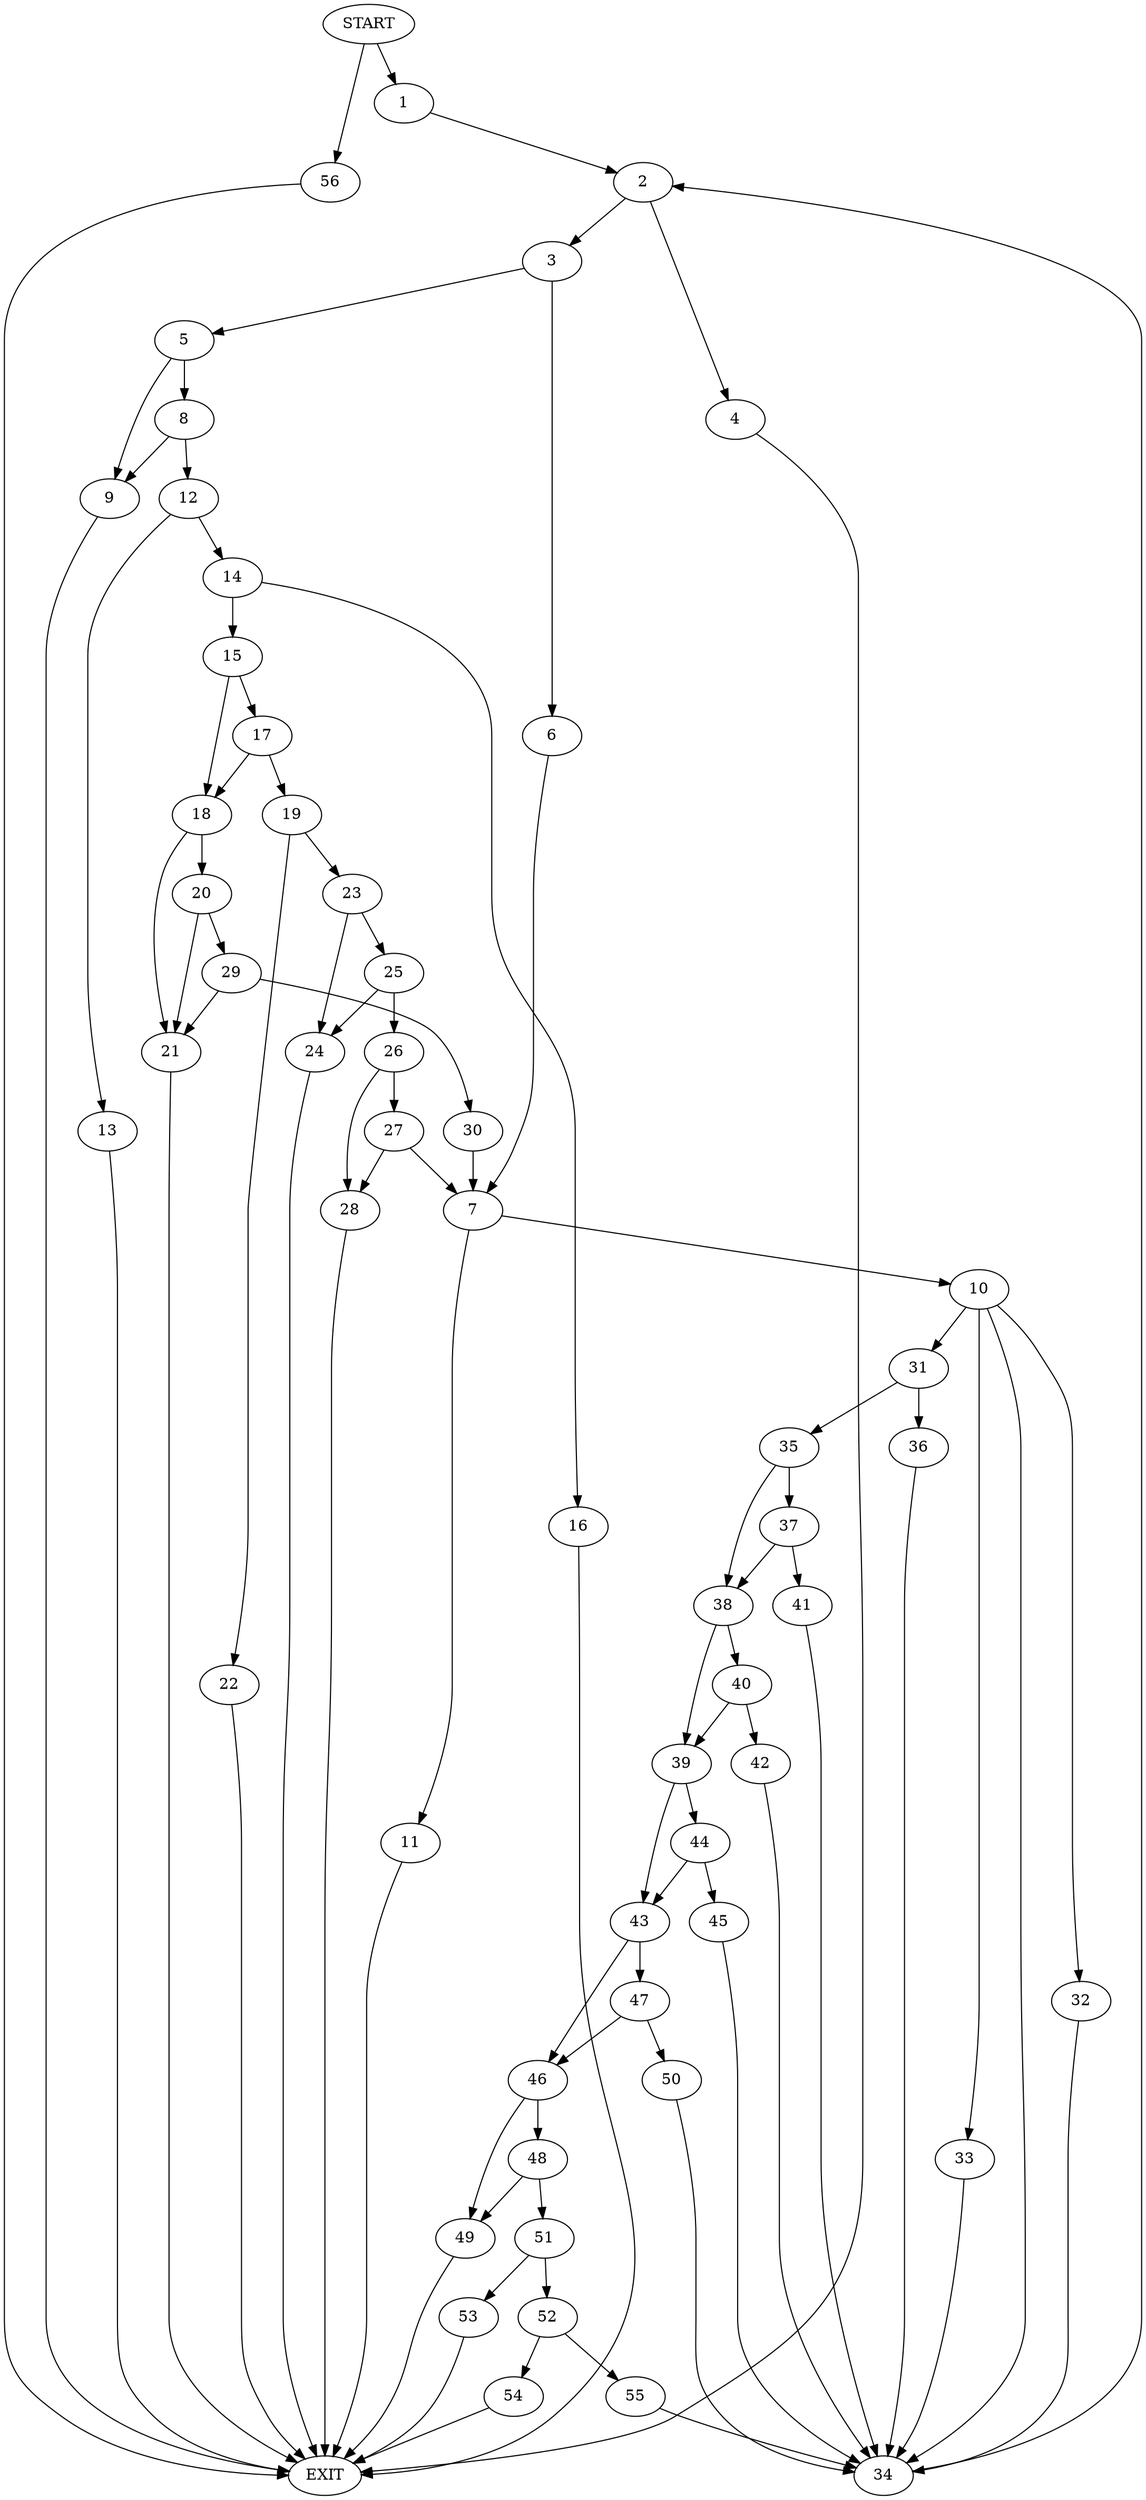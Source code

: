 digraph {
0 [label="START"]
57 [label="EXIT"]
0 -> 1
1 -> 2
2 -> 3
2 -> 4
3 -> 5
3 -> 6
4 -> 57
6 -> 7
5 -> 8
5 -> 9
7 -> 10
7 -> 11
8 -> 12
8 -> 9
9 -> 57
12 -> 13
12 -> 14
13 -> 57
14 -> 15
14 -> 16
16 -> 57
15 -> 17
15 -> 18
17 -> 19
17 -> 18
18 -> 20
18 -> 21
19 -> 22
19 -> 23
22 -> 57
23 -> 24
23 -> 25
24 -> 57
25 -> 24
25 -> 26
26 -> 27
26 -> 28
27 -> 7
27 -> 28
28 -> 57
20 -> 21
20 -> 29
21 -> 57
29 -> 21
29 -> 30
30 -> 7
10 -> 31
10 -> 32
10 -> 33
10 -> 34
11 -> 57
34 -> 2
31 -> 35
31 -> 36
33 -> 34
32 -> 34
36 -> 34
35 -> 37
35 -> 38
38 -> 39
38 -> 40
37 -> 41
37 -> 38
41 -> 34
40 -> 39
40 -> 42
39 -> 43
39 -> 44
42 -> 34
44 -> 43
44 -> 45
43 -> 46
43 -> 47
45 -> 34
46 -> 48
46 -> 49
47 -> 50
47 -> 46
50 -> 34
48 -> 51
48 -> 49
49 -> 57
51 -> 52
51 -> 53
52 -> 54
52 -> 55
53 -> 57
55 -> 34
54 -> 57
0 -> 56
56 -> 57
}
